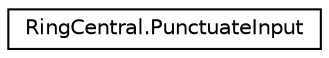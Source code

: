 digraph "Graphical Class Hierarchy"
{
 // LATEX_PDF_SIZE
  edge [fontname="Helvetica",fontsize="10",labelfontname="Helvetica",labelfontsize="10"];
  node [fontname="Helvetica",fontsize="10",shape=record];
  rankdir="LR";
  Node0 [label="RingCentral.PunctuateInput",height=0.2,width=0.4,color="black", fillcolor="white", style="filled",URL="$classRingCentral_1_1PunctuateInput.html",tooltip=" "];
}
